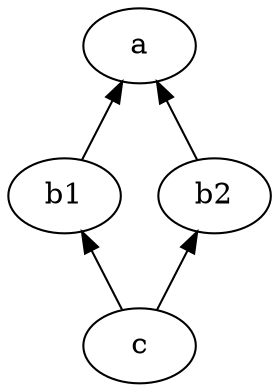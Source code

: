 digraph {
    a -> b1 [dir=back];
    a -> b2 [dir=back];
    b1 -> c [dir=back];
    b2 -> c [dir=back];
}
